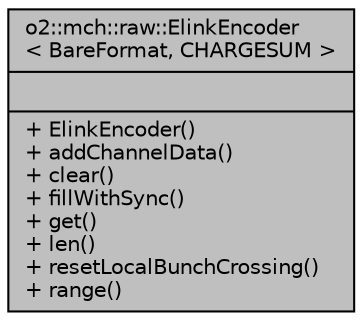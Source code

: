 digraph "o2::mch::raw::ElinkEncoder&lt; BareFormat, CHARGESUM &gt;"
{
 // INTERACTIVE_SVG=YES
  bgcolor="transparent";
  edge [fontname="Helvetica",fontsize="10",labelfontname="Helvetica",labelfontsize="10"];
  node [fontname="Helvetica",fontsize="10",shape=record];
  Node1 [label="{o2::mch::raw::ElinkEncoder\l\< BareFormat, CHARGESUM \>\n||+ ElinkEncoder()\l+ addChannelData()\l+ clear()\l+ fillWithSync()\l+ get()\l+ len()\l+ resetLocalBunchCrossing()\l+ range()\l}",height=0.2,width=0.4,color="black", fillcolor="grey75", style="filled", fontcolor="black"];
}
